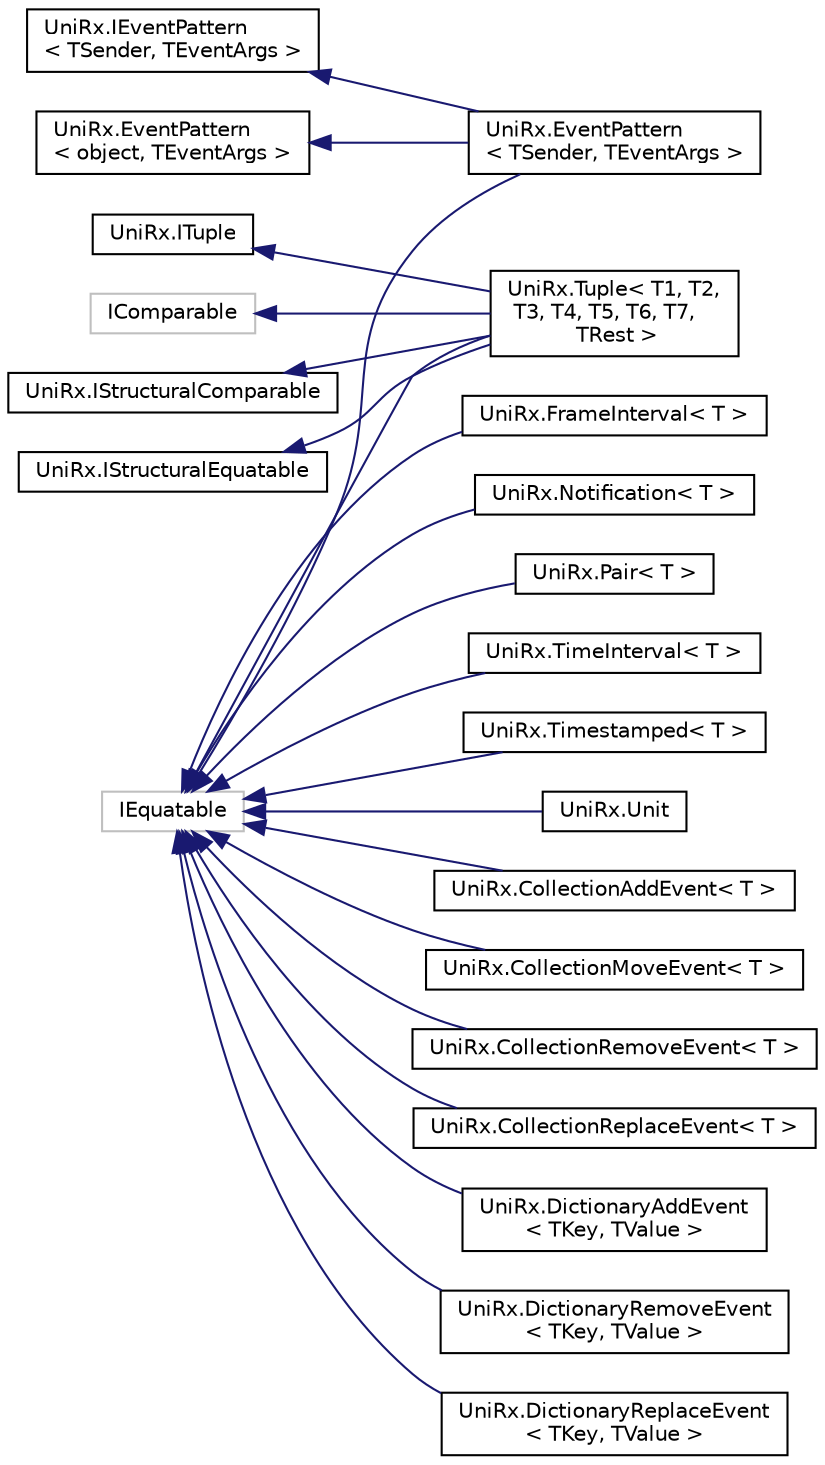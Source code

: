 digraph "Graphical Class Hierarchy"
{
 // LATEX_PDF_SIZE
  edge [fontname="Helvetica",fontsize="10",labelfontname="Helvetica",labelfontsize="10"];
  node [fontname="Helvetica",fontsize="10",shape=record];
  rankdir="LR";
  Node0 [label="UniRx.EventPattern\l\< object, TEventArgs \>",height=0.2,width=0.4,color="black", fillcolor="white", style="filled",URL="$class_uni_rx_1_1_event_pattern.html",tooltip=" "];
  Node0 -> Node1 [dir="back",color="midnightblue",fontsize="10",style="solid",fontname="Helvetica"];
  Node1 [label="UniRx.EventPattern\l\< TSender, TEventArgs \>",height=0.2,width=0.4,color="black", fillcolor="white", style="filled",URL="$class_uni_rx_1_1_event_pattern.html",tooltip="Represents a .NET event invocation consisting of the weakly typed object that raised the event and th..."];
  Node16 [label="IComparable",height=0.2,width=0.4,color="grey75", fillcolor="white", style="filled",tooltip=" "];
  Node16 -> Node15 [dir="back",color="midnightblue",fontsize="10",style="solid",fontname="Helvetica"];
  Node15 [label="UniRx.Tuple\< T1, T2,\l T3, T4, T5, T6, T7,\l TRest \>",height=0.2,width=0.4,color="black", fillcolor="white", style="filled",URL="$class_uni_rx_1_1_tuple.html",tooltip=" "];
  Node2 [label="IEquatable",height=0.2,width=0.4,color="grey75", fillcolor="white", style="filled",tooltip=" "];
  Node2 -> Node3 [dir="back",color="midnightblue",fontsize="10",style="solid",fontname="Helvetica"];
  Node3 [label="UniRx.CollectionAddEvent\< T \>",height=0.2,width=0.4,color="black", fillcolor="white", style="filled",URL="$struct_uni_rx_1_1_collection_add_event.html",tooltip=" "];
  Node2 -> Node4 [dir="back",color="midnightblue",fontsize="10",style="solid",fontname="Helvetica"];
  Node4 [label="UniRx.CollectionMoveEvent\< T \>",height=0.2,width=0.4,color="black", fillcolor="white", style="filled",URL="$struct_uni_rx_1_1_collection_move_event.html",tooltip=" "];
  Node2 -> Node5 [dir="back",color="midnightblue",fontsize="10",style="solid",fontname="Helvetica"];
  Node5 [label="UniRx.CollectionRemoveEvent\< T \>",height=0.2,width=0.4,color="black", fillcolor="white", style="filled",URL="$struct_uni_rx_1_1_collection_remove_event.html",tooltip=" "];
  Node2 -> Node6 [dir="back",color="midnightblue",fontsize="10",style="solid",fontname="Helvetica"];
  Node6 [label="UniRx.CollectionReplaceEvent\< T \>",height=0.2,width=0.4,color="black", fillcolor="white", style="filled",URL="$struct_uni_rx_1_1_collection_replace_event.html",tooltip=" "];
  Node2 -> Node7 [dir="back",color="midnightblue",fontsize="10",style="solid",fontname="Helvetica"];
  Node7 [label="UniRx.DictionaryAddEvent\l\< TKey, TValue \>",height=0.2,width=0.4,color="black", fillcolor="white", style="filled",URL="$struct_uni_rx_1_1_dictionary_add_event.html",tooltip=" "];
  Node2 -> Node8 [dir="back",color="midnightblue",fontsize="10",style="solid",fontname="Helvetica"];
  Node8 [label="UniRx.DictionaryRemoveEvent\l\< TKey, TValue \>",height=0.2,width=0.4,color="black", fillcolor="white", style="filled",URL="$struct_uni_rx_1_1_dictionary_remove_event.html",tooltip=" "];
  Node2 -> Node9 [dir="back",color="midnightblue",fontsize="10",style="solid",fontname="Helvetica"];
  Node9 [label="UniRx.DictionaryReplaceEvent\l\< TKey, TValue \>",height=0.2,width=0.4,color="black", fillcolor="white", style="filled",URL="$struct_uni_rx_1_1_dictionary_replace_event.html",tooltip=" "];
  Node2 -> Node1 [dir="back",color="midnightblue",fontsize="10",style="solid",fontname="Helvetica"];
  Node2 -> Node10 [dir="back",color="midnightblue",fontsize="10",style="solid",fontname="Helvetica"];
  Node10 [label="UniRx.FrameInterval\< T \>",height=0.2,width=0.4,color="black", fillcolor="white", style="filled",URL="$struct_uni_rx_1_1_frame_interval.html",tooltip="Represents a value associated with time interval information. The time interval can represent the tim..."];
  Node2 -> Node11 [dir="back",color="midnightblue",fontsize="10",style="solid",fontname="Helvetica"];
  Node11 [label="UniRx.Notification\< T \>",height=0.2,width=0.4,color="black", fillcolor="white", style="filled",URL="$class_uni_rx_1_1_notification.html",tooltip="Represents a notification to an observer."];
  Node2 -> Node12 [dir="back",color="midnightblue",fontsize="10",style="solid",fontname="Helvetica"];
  Node12 [label="UniRx.Pair\< T \>",height=0.2,width=0.4,color="black", fillcolor="white", style="filled",URL="$struct_uni_rx_1_1_pair.html",tooltip=" "];
  Node2 -> Node13 [dir="back",color="midnightblue",fontsize="10",style="solid",fontname="Helvetica"];
  Node13 [label="UniRx.TimeInterval\< T \>",height=0.2,width=0.4,color="black", fillcolor="white", style="filled",URL="$struct_uni_rx_1_1_time_interval.html",tooltip="Represents a value associated with time interval information. The time interval can represent the tim..."];
  Node2 -> Node14 [dir="back",color="midnightblue",fontsize="10",style="solid",fontname="Helvetica"];
  Node14 [label="UniRx.Timestamped\< T \>",height=0.2,width=0.4,color="black", fillcolor="white", style="filled",URL="$struct_uni_rx_1_1_timestamped.html",tooltip="Represents value with a timestamp on it. The timestamp typically represents the time the value was re..."];
  Node2 -> Node15 [dir="back",color="midnightblue",fontsize="10",style="solid",fontname="Helvetica"];
  Node2 -> Node20 [dir="back",color="midnightblue",fontsize="10",style="solid",fontname="Helvetica"];
  Node20 [label="UniRx.Unit",height=0.2,width=0.4,color="black", fillcolor="white", style="filled",URL="$struct_uni_rx_1_1_unit.html",tooltip=" "];
  Node21 [label="UniRx.IEventPattern\l\< TSender, TEventArgs \>",height=0.2,width=0.4,color="black", fillcolor="white", style="filled",URL="$interface_uni_rx_1_1_i_event_pattern.html",tooltip="Represents a .NET event invocation consisting of the strongly typed object that raised the event and ..."];
  Node21 -> Node1 [dir="back",color="midnightblue",fontsize="10",style="solid",fontname="Helvetica"];
  Node17 [label="UniRx.IStructuralComparable",height=0.2,width=0.4,color="black", fillcolor="white", style="filled",URL="$interface_uni_rx_1_1_i_structural_comparable.html",tooltip=" "];
  Node17 -> Node15 [dir="back",color="midnightblue",fontsize="10",style="solid",fontname="Helvetica"];
  Node18 [label="UniRx.IStructuralEquatable",height=0.2,width=0.4,color="black", fillcolor="white", style="filled",URL="$interface_uni_rx_1_1_i_structural_equatable.html",tooltip=" "];
  Node18 -> Node15 [dir="back",color="midnightblue",fontsize="10",style="solid",fontname="Helvetica"];
  Node19 [label="UniRx.ITuple",height=0.2,width=0.4,color="black", fillcolor="white", style="filled",URL="$interface_uni_rx_1_1_i_tuple.html",tooltip=" "];
  Node19 -> Node15 [dir="back",color="midnightblue",fontsize="10",style="solid",fontname="Helvetica"];
}
